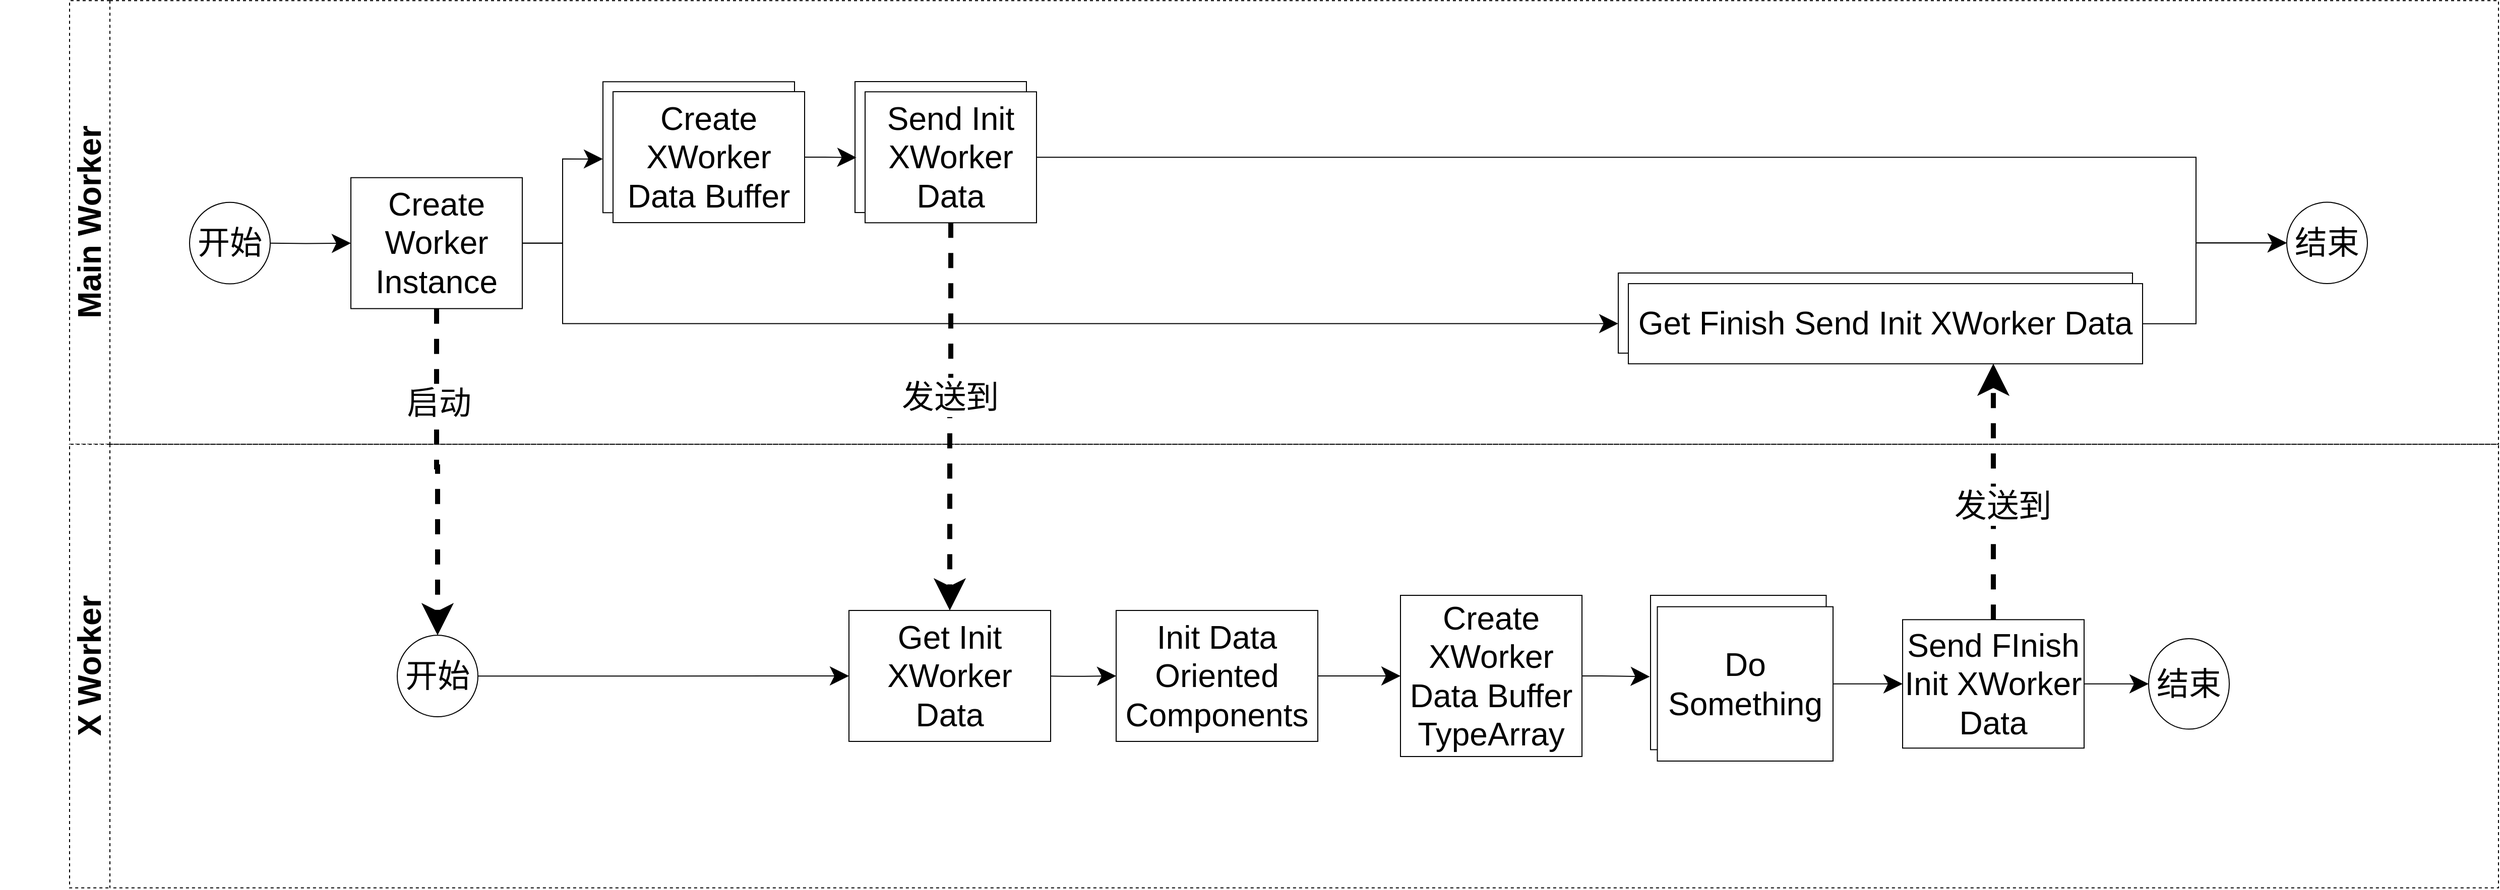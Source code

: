 <mxfile version="14.6.13" type="device"><diagram id="4Sv4jjZ285mxzDoWHh3E" name="第 1 页"><mxGraphModel dx="3039" dy="2873" grid="1" gridSize="10" guides="1" tooltips="1" connect="1" arrows="1" fold="1" page="1" pageScale="1" pageWidth="827" pageHeight="1169" math="0" shadow="0"><root><mxCell id="0"/><mxCell id="1" parent="0"/><mxCell id="YmG36-fwCjceVC0p993v-2" value="&lt;font style=&quot;font-size: 32px&quot;&gt;Main Worker&lt;/font&gt;" style="swimlane;html=1;childLayout=stackLayout;resizeParent=1;resizeParentMax=0;horizontal=0;startSize=40;horizontalStack=0;fontSize=22;dashed=1;" parent="1" vertex="1"><mxGeometry x="-639" y="-590.42" width="2409" height="440.42" as="geometry"><mxRectangle x="120" y="120" width="30" height="50" as="alternateBounds"/></mxGeometry></mxCell><mxCell id="YmG36-fwCjceVC0p993v-3" style="edgeStyle=orthogonalEdgeStyle;rounded=0;orthogonalLoop=1;jettySize=auto;html=1;endArrow=classic;endFill=1;fontSize=22;" parent="1" edge="1"><mxGeometry relative="1" as="geometry"><mxPoint x="-700.0" y="-400.63" as="sourcePoint"/><mxPoint x="-699.966" y="-400.63" as="targetPoint"/></mxGeometry></mxCell><mxCell id="YmG36-fwCjceVC0p993v-4" value="开始" style="ellipse;whiteSpace=wrap;html=1;fontSize=32;" parent="1" vertex="1"><mxGeometry x="-520" y="-390.07" width="80" height="80.83" as="geometry"/></mxCell><mxCell id="YmG36-fwCjceVC0p993v-5" value="" style="edgeStyle=orthogonalEdgeStyle;rounded=0;orthogonalLoop=1;jettySize=auto;html=1;fontSize=32;endSize=16;startSize=16;" parent="1" target="YmG36-fwCjceVC0p993v-11" edge="1"><mxGeometry relative="1" as="geometry"><mxPoint x="-440.0" y="-349.66" as="sourcePoint"/></mxGeometry></mxCell><mxCell id="YmG36-fwCjceVC0p993v-6" value="" style="edgeStyle=orthogonalEdgeStyle;rounded=0;orthogonalLoop=1;jettySize=auto;html=1;fontSize=32;endSize=16;startSize=16;entryX=0;entryY=0.59;entryDx=0;entryDy=0;entryPerimeter=0;" parent="1" source="YmG36-fwCjceVC0p993v-11" target="YmG36-fwCjceVC0p993v-14" edge="1"><mxGeometry relative="1" as="geometry"><Array as="points"><mxPoint x="-150" y="-350"/><mxPoint x="-150" y="-433"/></Array></mxGeometry></mxCell><mxCell id="YmG36-fwCjceVC0p993v-7" style="edgeStyle=orthogonalEdgeStyle;rounded=0;orthogonalLoop=1;jettySize=auto;html=1;startSize=16;endSize=16;entryX=0;entryY=0.631;entryDx=0;entryDy=0;entryPerimeter=0;" parent="1" source="YmG36-fwCjceVC0p993v-11" target="YmG36-fwCjceVC0p993v-64" edge="1"><mxGeometry relative="1" as="geometry"><mxPoint x="300" y="-270" as="targetPoint"/><Array as="points"><mxPoint x="-150" y="-350"/><mxPoint x="-150" y="-270"/></Array></mxGeometry></mxCell><mxCell id="YmG36-fwCjceVC0p993v-70" style="edgeStyle=orthogonalEdgeStyle;rounded=0;orthogonalLoop=1;jettySize=auto;html=1;startSize=16;endSize=16;dashed=1;strokeWidth=5;" parent="1" source="YmG36-fwCjceVC0p993v-11" target="YmG36-fwCjceVC0p993v-56" edge="1"><mxGeometry relative="1" as="geometry"/></mxCell><mxCell id="rQ2SyjoLe0RyC_Cid3aP-1" value="&lt;font style=&quot;font-size: 32px&quot;&gt;启动&lt;/font&gt;" style="edgeLabel;html=1;align=center;verticalAlign=middle;resizable=0;points=[];" parent="YmG36-fwCjceVC0p993v-70" vertex="1" connectable="0"><mxGeometry x="-0.429" y="2" relative="1" as="geometry"><mxPoint as="offset"/></mxGeometry></mxCell><mxCell id="YmG36-fwCjceVC0p993v-11" value="Create Worker Instance" style="whiteSpace=wrap;html=1;fontSize=32;" parent="1" vertex="1"><mxGeometry x="-360" y="-414.65" width="170" height="130" as="geometry"/></mxCell><mxCell id="YmG36-fwCjceVC0p993v-15" value="&lt;font style=&quot;font-size: 32px&quot;&gt;X Worker&lt;/font&gt;" style="swimlane;html=1;childLayout=stackLayout;resizeParent=1;resizeParentMax=0;horizontal=0;startSize=40;horizontalStack=0;fontSize=22;dashed=1;" parent="1" vertex="1"><mxGeometry x="-639" y="-150" width="2409" height="440.42" as="geometry"><mxRectangle x="120" y="120" width="30" height="50" as="alternateBounds"/></mxGeometry></mxCell><mxCell id="YmG36-fwCjceVC0p993v-17" style="edgeStyle=orthogonalEdgeStyle;rounded=0;orthogonalLoop=1;jettySize=auto;html=1;entryX=0;entryY=0.5;entryDx=0;entryDy=0;startSize=16;endSize=16;exitX=1;exitY=0.5;exitDx=0;exitDy=0;" parent="1" source="YmG36-fwCjceVC0p993v-18" target="YmG36-fwCjceVC0p993v-31" edge="1"><mxGeometry relative="1" as="geometry"><Array as="points"><mxPoint x="1470" y="-270"/><mxPoint x="1470" y="-350"/></Array></mxGeometry></mxCell><mxCell id="YmG36-fwCjceVC0p993v-22" style="edgeStyle=orthogonalEdgeStyle;rounded=0;orthogonalLoop=1;jettySize=auto;html=1;entryX=0.5;entryY=0;entryDx=0;entryDy=0;startSize=16;endSize=16;jumpStyle=none;dashed=1;strokeWidth=5;" parent="1" source="YmG36-fwCjceVC0p993v-23" target="YmG36-fwCjceVC0p993v-57" edge="1"><mxGeometry relative="1" as="geometry"><mxPoint x="476" y="-91.86" as="targetPoint"/><Array as="points"><mxPoint x="235" y="-210"/><mxPoint x="234" y="-72"/></Array></mxGeometry></mxCell><mxCell id="rQ2SyjoLe0RyC_Cid3aP-2" value="&lt;font style=&quot;font-size: 32px&quot;&gt;发送到&lt;/font&gt;" style="edgeLabel;html=1;align=center;verticalAlign=middle;resizable=0;points=[];" parent="YmG36-fwCjceVC0p993v-22" vertex="1" connectable="0"><mxGeometry x="-0.095" relative="1" as="geometry"><mxPoint y="-1" as="offset"/></mxGeometry></mxCell><mxCell id="YmG36-fwCjceVC0p993v-24" style="edgeStyle=orthogonalEdgeStyle;rounded=0;orthogonalLoop=1;jettySize=auto;html=1;entryX=0;entryY=0.5;entryDx=0;entryDy=0;startSize=16;endSize=16;exitX=1;exitY=0.5;exitDx=0;exitDy=0;" parent="1" source="YmG36-fwCjceVC0p993v-23" target="YmG36-fwCjceVC0p993v-31" edge="1"><mxGeometry relative="1" as="geometry"><Array as="points"><mxPoint x="1470" y="-435"/><mxPoint x="1470" y="-350"/></Array><mxPoint x="810" y="-494.833" as="sourcePoint"/></mxGeometry></mxCell><mxCell id="YmG36-fwCjceVC0p993v-31" value="结束" style="ellipse;whiteSpace=wrap;html=1;fontSize=32;" parent="1" vertex="1"><mxGeometry x="1560" y="-390.27" width="80" height="80.83" as="geometry"/></mxCell><mxCell id="YmG36-fwCjceVC0p993v-32" style="edgeStyle=orthogonalEdgeStyle;rounded=0;orthogonalLoop=1;jettySize=auto;html=1;endArrow=classic;endFill=1;fontSize=22;" parent="1" edge="1"><mxGeometry relative="1" as="geometry"><mxPoint x="-690.0" y="-45.62" as="sourcePoint"/><mxPoint x="-689.966" y="-45.62" as="targetPoint"/></mxGeometry></mxCell><mxCell id="YmG36-fwCjceVC0p993v-33" style="edgeStyle=orthogonalEdgeStyle;rounded=1;jumpStyle=none;orthogonalLoop=1;jettySize=auto;html=1;entryX=0;entryY=0.5;entryDx=0;entryDy=0;startSize=16;endSize=16;strokeWidth=1;" parent="1" target="YmG36-fwCjceVC0p993v-35" edge="1"><mxGeometry relative="1" as="geometry"><mxPoint x="325" y="80.0" as="sourcePoint"/></mxGeometry></mxCell><mxCell id="YmG36-fwCjceVC0p993v-34" value="" style="edgeStyle=orthogonalEdgeStyle;rounded=1;jumpStyle=none;orthogonalLoop=1;jettySize=auto;html=1;startSize=16;endSize=16;strokeWidth=1;" parent="1" source="YmG36-fwCjceVC0p993v-35" target="YmG36-fwCjceVC0p993v-37" edge="1"><mxGeometry relative="1" as="geometry"/></mxCell><mxCell id="YmG36-fwCjceVC0p993v-35" value="Init Data Oriented Components" style="whiteSpace=wrap;html=1;fontSize=32;" parent="1" vertex="1"><mxGeometry x="399" y="15" width="200" height="130" as="geometry"/></mxCell><mxCell id="YmG36-fwCjceVC0p993v-36" value="" style="edgeStyle=orthogonalEdgeStyle;rounded=1;jumpStyle=none;orthogonalLoop=1;jettySize=auto;html=1;startSize=16;endSize=16;strokeWidth=1;entryX=-0.004;entryY=0.527;entryDx=0;entryDy=0;entryPerimeter=0;" parent="1" source="YmG36-fwCjceVC0p993v-37" target="YmG36-fwCjceVC0p993v-68" edge="1"><mxGeometry relative="1" as="geometry"/></mxCell><mxCell id="YmG36-fwCjceVC0p993v-37" value="Create XWorker Data Buffer TypeArray" style="whiteSpace=wrap;html=1;fontSize=32;" parent="1" vertex="1"><mxGeometry x="681" width="180" height="160" as="geometry"/></mxCell><mxCell id="YmG36-fwCjceVC0p993v-42" style="edgeStyle=orthogonalEdgeStyle;rounded=0;jumpStyle=none;orthogonalLoop=1;jettySize=auto;html=1;startSize=16;endSize=16;strokeWidth=1;" parent="1" source="YmG36-fwCjceVC0p993v-44" target="YmG36-fwCjceVC0p993v-45" edge="1"><mxGeometry relative="1" as="geometry"/></mxCell><mxCell id="YmG36-fwCjceVC0p993v-43" style="edgeStyle=orthogonalEdgeStyle;rounded=0;jumpStyle=arc;orthogonalLoop=1;jettySize=auto;html=1;startSize=16;endSize=16;strokeWidth=5;dashed=1;exitX=0.5;exitY=0;exitDx=0;exitDy=0;" parent="1" source="YmG36-fwCjceVC0p993v-44" edge="1"><mxGeometry relative="1" as="geometry"><mxPoint x="1269" y="-230" as="targetPoint"/><Array as="points"><mxPoint x="1269" y="-230"/></Array></mxGeometry></mxCell><mxCell id="rQ2SyjoLe0RyC_Cid3aP-3" value="&lt;font style=&quot;font-size: 32px&quot;&gt;发送到&lt;/font&gt;" style="edgeLabel;html=1;align=center;verticalAlign=middle;resizable=0;points=[];" parent="YmG36-fwCjceVC0p993v-43" vertex="1" connectable="0"><mxGeometry x="-0.082" y="-9" relative="1" as="geometry"><mxPoint y="3" as="offset"/></mxGeometry></mxCell><mxCell id="YmG36-fwCjceVC0p993v-44" value="Send FInish Init XWorker Data" style="whiteSpace=wrap;html=1;fontSize=32;" parent="1" vertex="1"><mxGeometry x="1179" y="24.14" width="180" height="127.5" as="geometry"/></mxCell><mxCell id="YmG36-fwCjceVC0p993v-45" value="结束" style="ellipse;whiteSpace=wrap;html=1;fontSize=32;" parent="1" vertex="1"><mxGeometry x="1423" y="42.99" width="80" height="89.81" as="geometry"/></mxCell><mxCell id="YmG36-fwCjceVC0p993v-55" style="edgeStyle=orthogonalEdgeStyle;rounded=1;jumpStyle=none;orthogonalLoop=1;jettySize=auto;html=1;startSize=16;endSize=16;strokeWidth=1;" parent="1" source="YmG36-fwCjceVC0p993v-56" target="YmG36-fwCjceVC0p993v-57" edge="1"><mxGeometry relative="1" as="geometry"/></mxCell><mxCell id="YmG36-fwCjceVC0p993v-56" value="开始" style="ellipse;whiteSpace=wrap;html=1;fontSize=32;" parent="1" vertex="1"><mxGeometry x="-314" y="39.67" width="80" height="80.83" as="geometry"/></mxCell><mxCell id="YmG36-fwCjceVC0p993v-57" value="Get Init XWorker Data" style="whiteSpace=wrap;html=1;fontSize=32;" parent="1" vertex="1"><mxGeometry x="134" y="15" width="200" height="130" as="geometry"/></mxCell><mxCell id="YmG36-fwCjceVC0p993v-63" value="" style="group" parent="1" vertex="1" connectable="0"><mxGeometry x="140" y="-510" width="180" height="140.14" as="geometry"/></mxCell><mxCell id="YmG36-fwCjceVC0p993v-62" value="" style="whiteSpace=wrap;html=1;fontSize=32;" parent="YmG36-fwCjceVC0p993v-63" vertex="1"><mxGeometry width="170" height="130" as="geometry"/></mxCell><mxCell id="YmG36-fwCjceVC0p993v-23" value="Send Init XWorker Data" style="whiteSpace=wrap;html=1;fontSize=32;" parent="YmG36-fwCjceVC0p993v-63" vertex="1"><mxGeometry x="10" y="10.14" width="170" height="130" as="geometry"/></mxCell><mxCell id="YmG36-fwCjceVC0p993v-65" value="" style="group" parent="1" vertex="1" connectable="0"><mxGeometry x="897" y="-320" width="520" height="90.14" as="geometry"/></mxCell><mxCell id="YmG36-fwCjceVC0p993v-64" value="" style="whiteSpace=wrap;html=1;fontSize=32;" parent="YmG36-fwCjceVC0p993v-65" vertex="1"><mxGeometry width="510" height="79.58" as="geometry"/></mxCell><mxCell id="YmG36-fwCjceVC0p993v-18" value="Get Finish Send Init XWorker Data" style="whiteSpace=wrap;html=1;fontSize=32;" parent="YmG36-fwCjceVC0p993v-65" vertex="1"><mxGeometry x="10" y="10.56" width="510" height="79.58" as="geometry"/></mxCell><mxCell id="YmG36-fwCjceVC0p993v-66" value="" style="group" parent="1" vertex="1" connectable="0"><mxGeometry x="-110" y="-509.86" width="200" height="139.86" as="geometry"/></mxCell><mxCell id="YmG36-fwCjceVC0p993v-14" value="" style="whiteSpace=wrap;html=1;fontSize=32;" parent="YmG36-fwCjceVC0p993v-66" vertex="1"><mxGeometry width="190" height="130" as="geometry"/></mxCell><mxCell id="YmG36-fwCjceVC0p993v-61" value="Create XWorker Data Buffer" style="whiteSpace=wrap;html=1;fontSize=32;" parent="YmG36-fwCjceVC0p993v-66" vertex="1"><mxGeometry x="10" y="9.86" width="190" height="130" as="geometry"/></mxCell><mxCell id="YmG36-fwCjceVC0p993v-67" style="edgeStyle=orthogonalEdgeStyle;rounded=0;orthogonalLoop=1;jettySize=auto;html=1;entryX=0.008;entryY=0.58;entryDx=0;entryDy=0;endSize=16;startSize=16;entryPerimeter=0;" parent="1" source="YmG36-fwCjceVC0p993v-61" target="YmG36-fwCjceVC0p993v-62" edge="1"><mxGeometry relative="1" as="geometry"/></mxCell><mxCell id="YmG36-fwCjceVC0p993v-69" value="" style="group" parent="1" vertex="1" connectable="0"><mxGeometry x="929" width="181" height="164.5" as="geometry"/></mxCell><mxCell id="YmG36-fwCjceVC0p993v-68" value="" style="whiteSpace=wrap;html=1;fontSize=32;" parent="YmG36-fwCjceVC0p993v-69" vertex="1"><mxGeometry width="174.225" height="153.211" as="geometry"/></mxCell><mxCell id="YmG36-fwCjceVC0p993v-39" value="Do Something&lt;br&gt;" style="whiteSpace=wrap;html=1;fontSize=32;" parent="YmG36-fwCjceVC0p993v-69" vertex="1"><mxGeometry x="6.775" y="11.289" width="174.225" height="153.211" as="geometry"/></mxCell><mxCell id="YmG36-fwCjceVC0p993v-71" style="edgeStyle=orthogonalEdgeStyle;rounded=0;orthogonalLoop=1;jettySize=auto;html=1;entryX=0;entryY=0.5;entryDx=0;entryDy=0;startSize=16;endSize=16;strokeWidth=1;" parent="1" source="YmG36-fwCjceVC0p993v-39" target="YmG36-fwCjceVC0p993v-44" edge="1"><mxGeometry relative="1" as="geometry"/></mxCell></root></mxGraphModel></diagram></mxfile>